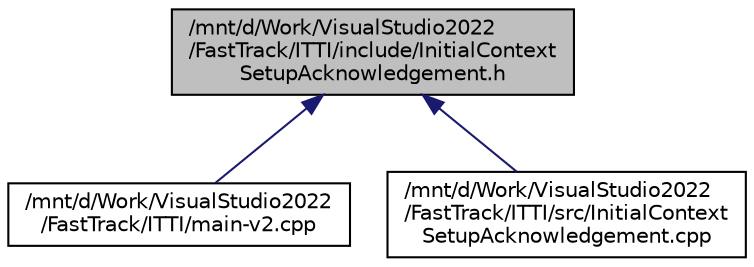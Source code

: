 digraph "/mnt/d/Work/VisualStudio2022/FastTrack/ITTI/include/InitialContextSetupAcknowledgement.h"
{
 // LATEX_PDF_SIZE
  edge [fontname="Helvetica",fontsize="10",labelfontname="Helvetica",labelfontsize="10"];
  node [fontname="Helvetica",fontsize="10",shape=record];
  Node1 [label="/mnt/d/Work/VisualStudio2022\l/FastTrack/ITTI/include/InitialContext\lSetupAcknowledgement.h",height=0.2,width=0.4,color="black", fillcolor="grey75", style="filled", fontcolor="black",tooltip="Struct handler of \"vran::rrc_cu::lte::InitialContextSetupAcknowledgement\" struct."];
  Node1 -> Node2 [dir="back",color="midnightblue",fontsize="10",style="solid",fontname="Helvetica"];
  Node2 [label="/mnt/d/Work/VisualStudio2022\l/FastTrack/ITTI/main-v2.cpp",height=0.2,width=0.4,color="black", fillcolor="white", style="filled",URL="$main-v2_8cpp.html",tooltip=" "];
  Node1 -> Node3 [dir="back",color="midnightblue",fontsize="10",style="solid",fontname="Helvetica"];
  Node3 [label="/mnt/d/Work/VisualStudio2022\l/FastTrack/ITTI/src/InitialContext\lSetupAcknowledgement.cpp",height=0.2,width=0.4,color="black", fillcolor="white", style="filled",URL="$InitialContextSetupAcknowledgement_8cpp.html",tooltip="Realization of \"vran::rrc_cu::lte::InitialContextSetupAcknowledgement\" struct handler."];
}
